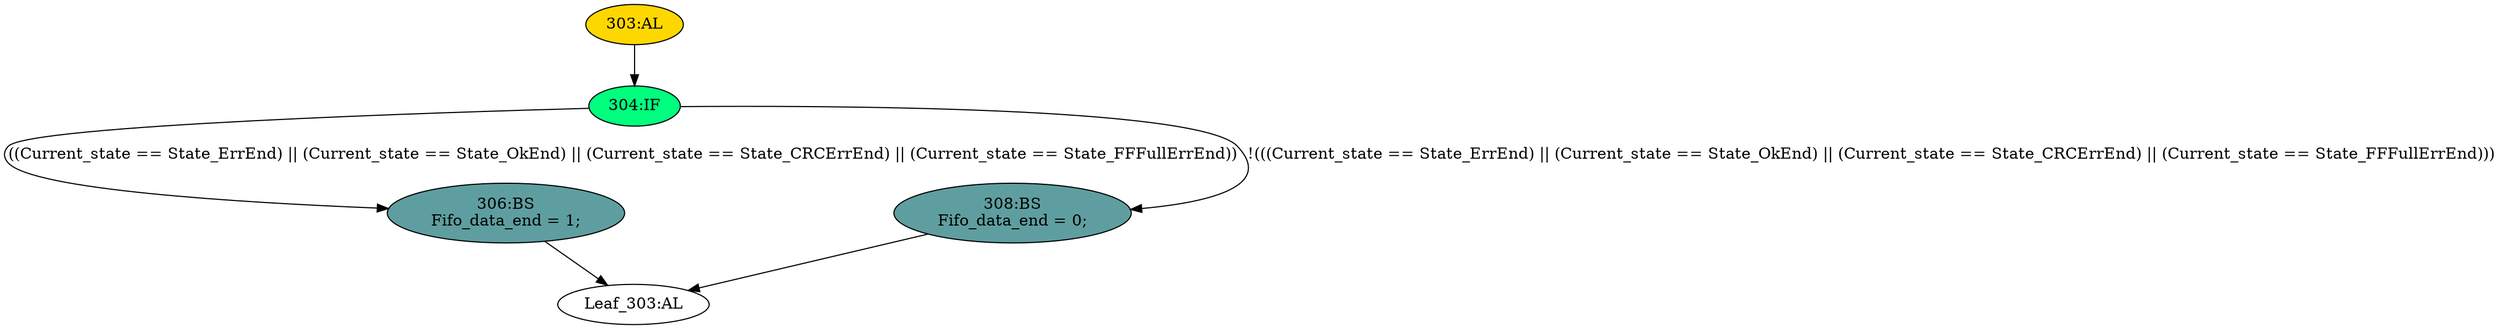 strict digraph "" {
	node [label="\N"];
	"304:IF"	 [ast="<pyverilog.vparser.ast.IfStatement object at 0x7fbb4740e310>",
		fillcolor=springgreen,
		label="304:IF",
		statements="[]",
		style=filled,
		typ=IfStatement];
	"306:BS"	 [ast="<pyverilog.vparser.ast.BlockingSubstitution object at 0x7fbb47408c90>",
		fillcolor=cadetblue,
		label="306:BS
Fifo_data_end = 1;",
		statements="[<pyverilog.vparser.ast.BlockingSubstitution object at 0x7fbb47408c90>]",
		style=filled,
		typ=BlockingSubstitution];
	"304:IF" -> "306:BS"	 [cond="['Current_state', 'State_ErrEnd', 'Current_state', 'State_OkEnd', 'Current_state', 'State_CRCErrEnd', 'Current_state', 'State_FFFullErrEnd']",
		label="((Current_state == State_ErrEnd) || (Current_state == State_OkEnd) || (Current_state == State_CRCErrEnd) || (Current_state == State_\
FFFullErrEnd))",
		lineno=304];
	"308:BS"	 [ast="<pyverilog.vparser.ast.BlockingSubstitution object at 0x7fbb47408e10>",
		fillcolor=cadetblue,
		label="308:BS
Fifo_data_end = 0;",
		statements="[<pyverilog.vparser.ast.BlockingSubstitution object at 0x7fbb47408e10>]",
		style=filled,
		typ=BlockingSubstitution];
	"304:IF" -> "308:BS"	 [cond="['Current_state', 'State_ErrEnd', 'Current_state', 'State_OkEnd', 'Current_state', 'State_CRCErrEnd', 'Current_state', 'State_FFFullErrEnd']",
		label="!(((Current_state == State_ErrEnd) || (Current_state == State_OkEnd) || (Current_state == State_CRCErrEnd) || (Current_state == \
State_FFFullErrEnd)))",
		lineno=304];
	"Leaf_303:AL"	 [def_var="['Fifo_data_end']",
		label="Leaf_303:AL"];
	"306:BS" -> "Leaf_303:AL"	 [cond="[]",
		lineno=None];
	"308:BS" -> "Leaf_303:AL"	 [cond="[]",
		lineno=None];
	"303:AL"	 [ast="<pyverilog.vparser.ast.Always object at 0x7fbb4740e950>",
		clk_sens=False,
		fillcolor=gold,
		label="303:AL",
		sens="['Current_state']",
		statements="[]",
		style=filled,
		typ=Always,
		use_var="['State_OkEnd', 'State_FFFullErrEnd', 'Current_state', 'State_ErrEnd', 'State_CRCErrEnd']"];
	"303:AL" -> "304:IF"	 [cond="[]",
		lineno=None];
}
